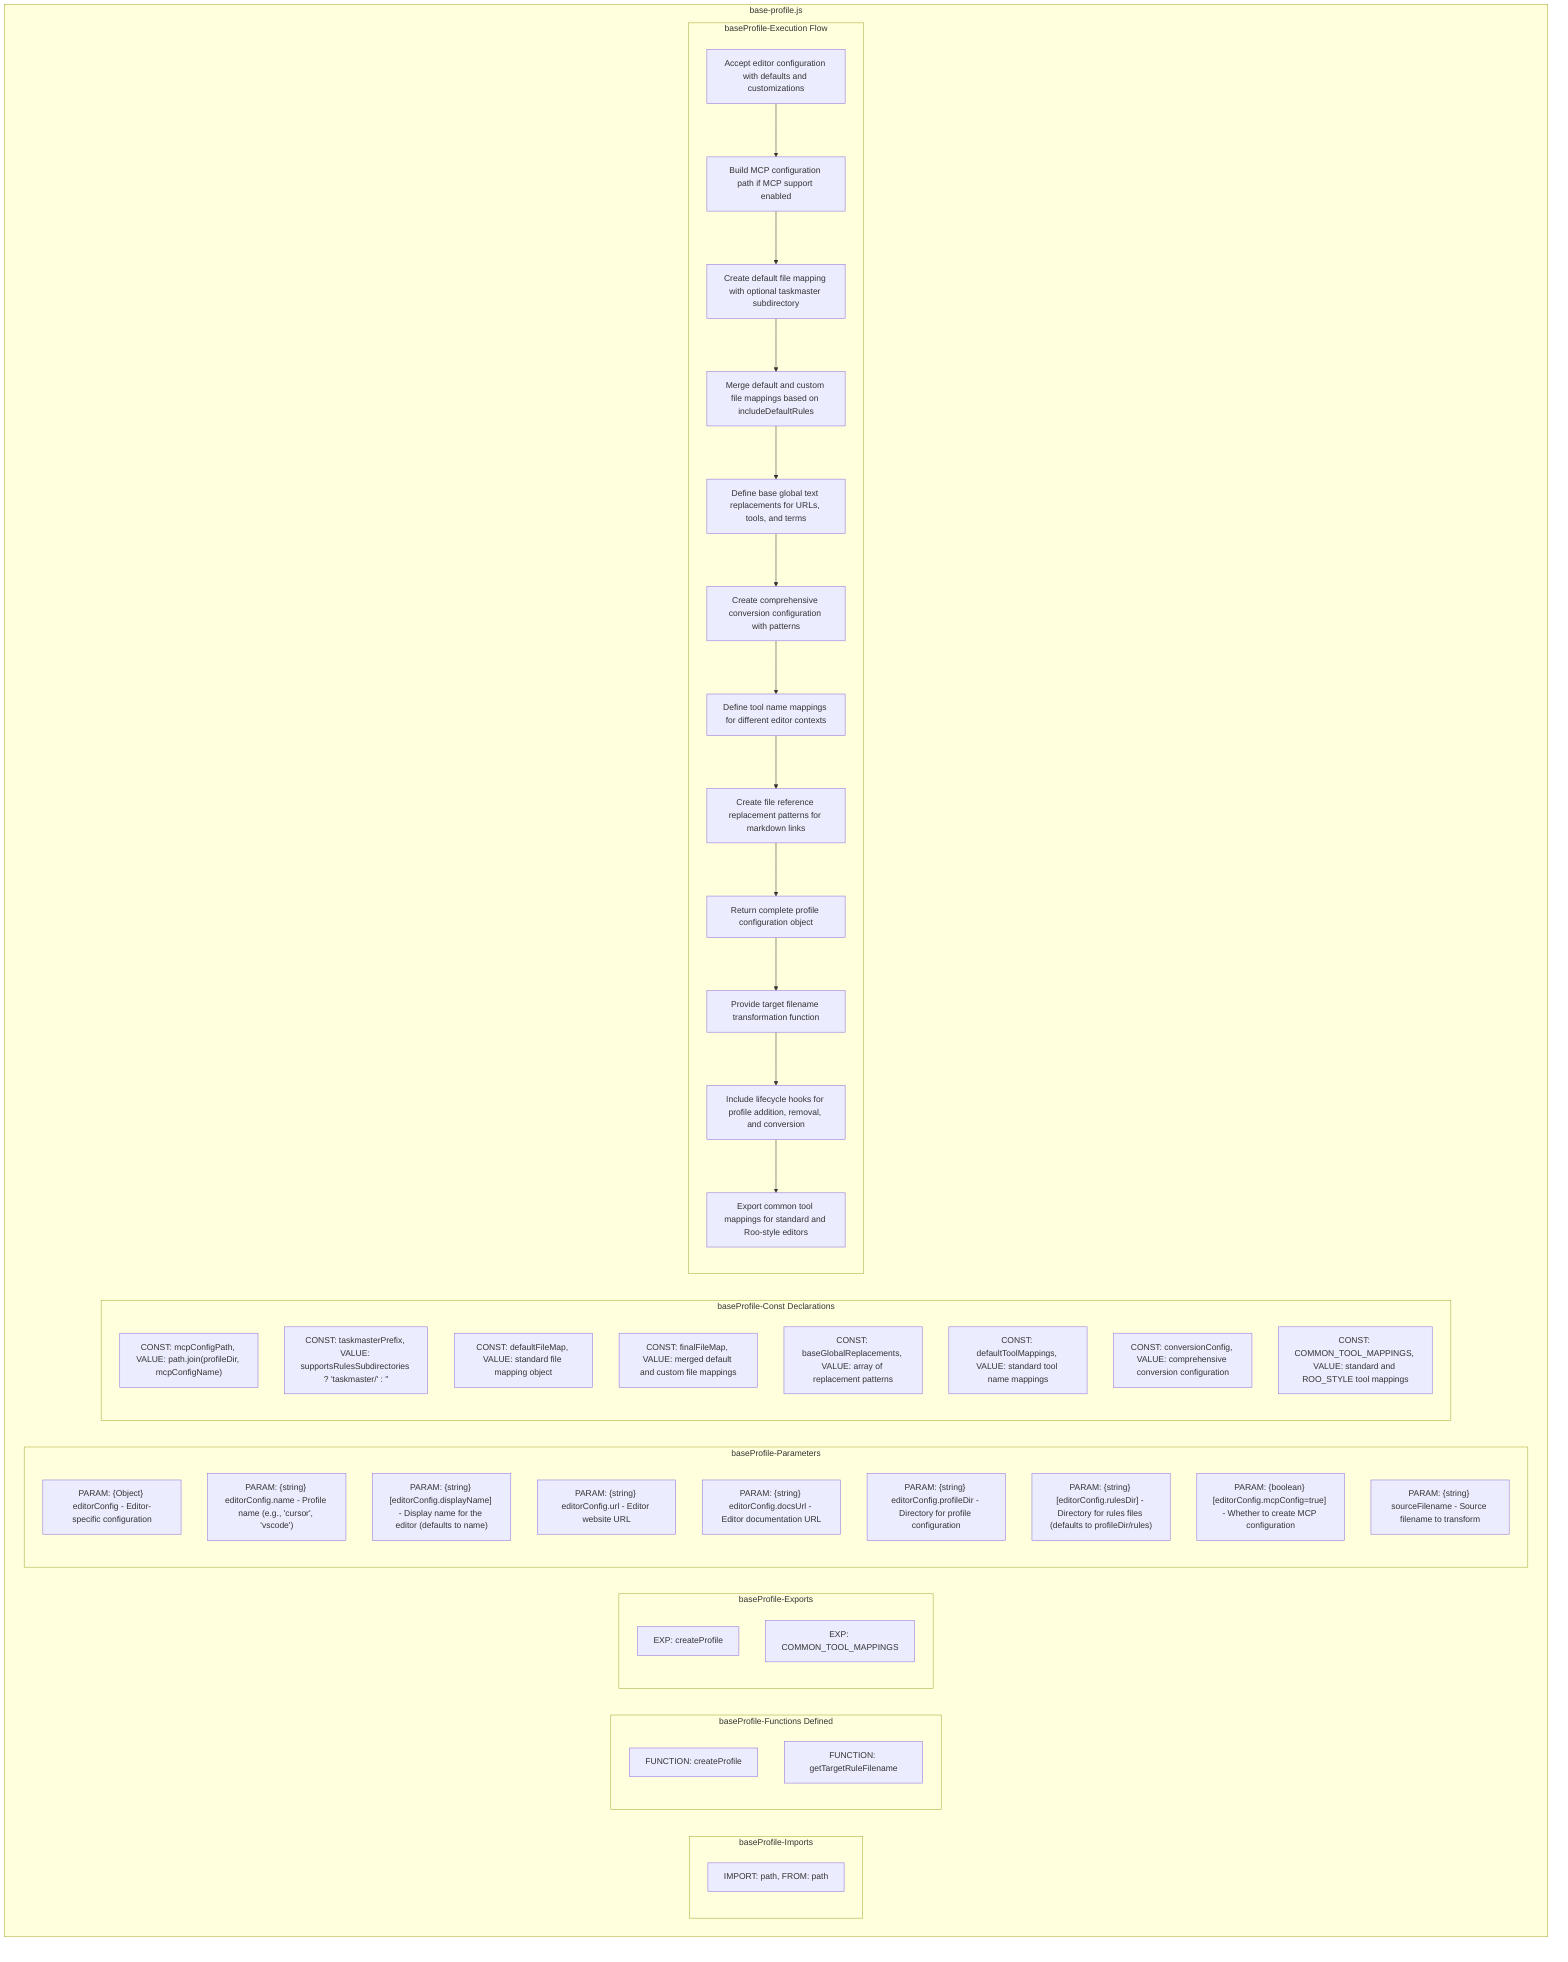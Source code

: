 flowchart TB
    subgraph baseProfile-Imports["baseProfile-Imports"]
        I1["IMPORT: path, FROM: path"]
    end
    
    subgraph baseProfile-FunctionsDefined["baseProfile-Functions Defined"]
        FU1["FUNCTION: createProfile"]
        FU2["FUNCTION: getTargetRuleFilename"]
    end
    
    subgraph baseProfile-Exports["baseProfile-Exports"]
        E1["EXP: createProfile"]
        E2["EXP: COMMON_TOOL_MAPPINGS"]
    end
    
    subgraph baseProfile-Parameters["baseProfile-Parameters"]
        P1["PARAM: {Object} editorConfig - Editor-specific configuration"]
        P2["PARAM: {string} editorConfig.name - Profile name (e.g., 'cursor', 'vscode')"]
        P3["PARAM: {string} [editorConfig.displayName] - Display name for the editor (defaults to name)"]
        P4["PARAM: {string} editorConfig.url - Editor website URL"]
        P5["PARAM: {string} editorConfig.docsUrl - Editor documentation URL"]
        P6["PARAM: {string} editorConfig.profileDir - Directory for profile configuration"]
        P7["PARAM: {string} [editorConfig.rulesDir] - Directory for rules files (defaults to profileDir/rules)"]
        P8["PARAM: {boolean} [editorConfig.mcpConfig=true] - Whether to create MCP configuration"]
        P9["PARAM: {string} sourceFilename - Source filename to transform"]
    end
    
    subgraph baseProfile-Constants["baseProfile-Const Declarations"]
        C1["CONST: mcpConfigPath, VALUE: path.join(profileDir, mcpConfigName)"]
        C2["CONST: taskmasterPrefix, VALUE: supportsRulesSubdirectories ? 'taskmaster/' : ''"]
        C3["CONST: defaultFileMap, VALUE: standard file mapping object"]
        C4["CONST: finalFileMap, VALUE: merged default and custom file mappings"]
        C5["CONST: baseGlobalReplacements, VALUE: array of replacement patterns"]
        C6["CONST: defaultToolMappings, VALUE: standard tool name mappings"]
        C7["CONST: conversionConfig, VALUE: comprehensive conversion configuration"]
        C8["CONST: COMMON_TOOL_MAPPINGS, VALUE: standard and ROO_STYLE tool mappings"]
    end
    
    subgraph baseProfile-ExecutionFlow["baseProfile-Execution Flow"]
        FL1["Accept editor configuration with defaults and customizations"]
        FL2["Build MCP configuration path if MCP support enabled"]
        FL3["Create default file mapping with optional taskmaster subdirectory"]
        FL4["Merge default and custom file mappings based on includeDefaultRules"]
        FL5["Define base global text replacements for URLs, tools, and terms"]
        FL6["Create comprehensive conversion configuration with patterns"]
        FL7["Define tool name mappings for different editor contexts"]
        FL8["Create file reference replacement patterns for markdown links"]
        FL9["Return complete profile configuration object"]
        FL10["Provide target filename transformation function"]
        FL11["Include lifecycle hooks for profile addition, removal, and conversion"]
        FL12["Export common tool mappings for standard and Roo-style editors"]
    end
    
    subgraph baseProfile["base-profile.js"]
        baseProfile-Imports
        baseProfile-FunctionsDefined
        baseProfile-Exports
        baseProfile-Parameters
        baseProfile-Constants
        baseProfile-ExecutionFlow
    end
    
    FL1 --> FL2
    FL2 --> FL3
    FL3 --> FL4
    FL4 --> FL5
    FL5 --> FL6
    FL6 --> FL7
    FL7 --> FL8
    FL8 --> FL9
    FL9 --> FL10
    FL10 --> FL11
    FL11 --> FL12